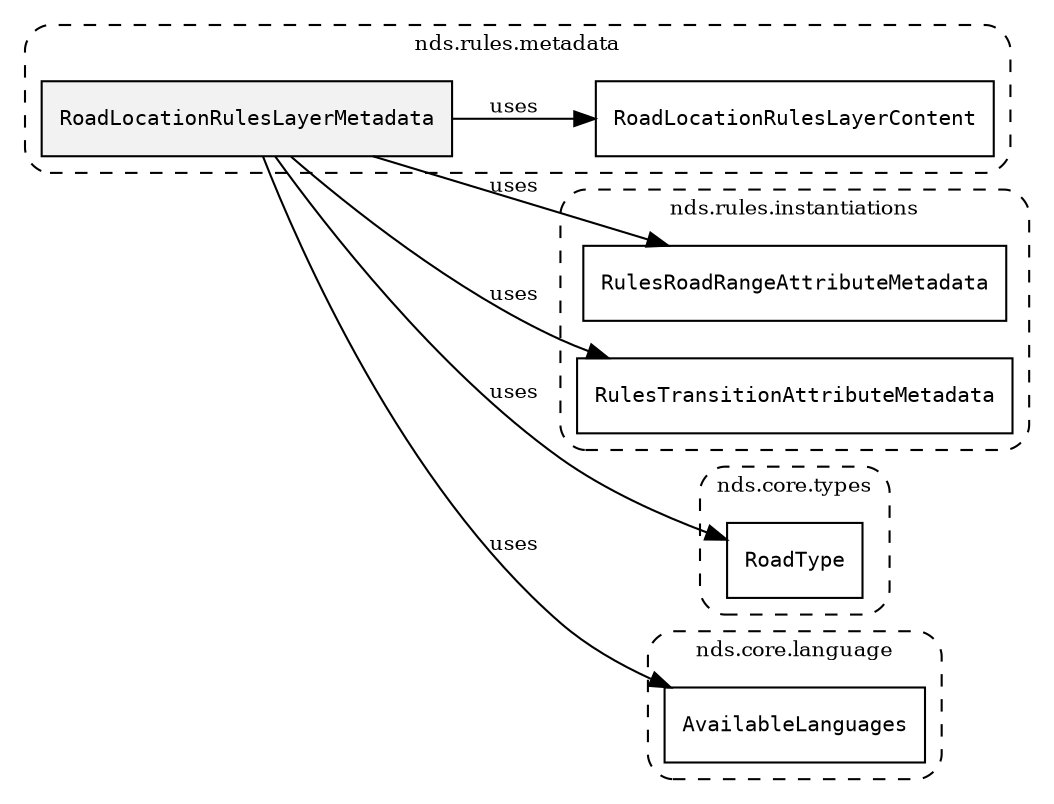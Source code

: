 /**
 * This dot file creates symbol collaboration diagram for RoadLocationRulesLayerMetadata.
 */
digraph ZSERIO
{
    node [shape=box, fontsize=10];
    rankdir="LR";
    fontsize=10;
    tooltip="RoadLocationRulesLayerMetadata collaboration diagram";

    subgraph "cluster_nds.rules.metadata"
    {
        style="dashed, rounded";
        label="nds.rules.metadata";
        tooltip="Package nds.rules.metadata";
        href="../../../content/packages/nds.rules.metadata.html#Package-nds-rules-metadata";
        target="_parent";

        "RoadLocationRulesLayerMetadata" [style="filled", fillcolor="#0000000D", target="_parent", label=<<font face="monospace"><table align="center" border="0" cellspacing="0" cellpadding="0"><tr><td href="../../../content/packages/nds.rules.metadata.html#Structure-RoadLocationRulesLayerMetadata" title="Structure defined in nds.rules.metadata">RoadLocationRulesLayerMetadata</td></tr></table></font>>];
        "RoadLocationRulesLayerContent" [target="_parent", label=<<font face="monospace"><table align="center" border="0" cellspacing="0" cellpadding="0"><tr><td href="../../../content/packages/nds.rules.metadata.html#Bitmask-RoadLocationRulesLayerContent" title="Bitmask defined in nds.rules.metadata">RoadLocationRulesLayerContent</td></tr></table></font>>];
    }

    subgraph "cluster_nds.rules.instantiations"
    {
        style="dashed, rounded";
        label="nds.rules.instantiations";
        tooltip="Package nds.rules.instantiations";
        href="../../../content/packages/nds.rules.instantiations.html#Package-nds-rules-instantiations";
        target="_parent";

        "RulesRoadRangeAttributeMetadata" [target="_parent", label=<<font face="monospace"><table align="center" border="0" cellspacing="0" cellpadding="0"><tr><td href="../../../content/packages/nds.rules.instantiations.html#InstantiateType-RulesRoadRangeAttributeMetadata" title="InstantiateType defined in nds.rules.instantiations">RulesRoadRangeAttributeMetadata</td></tr></table></font>>];
        "RulesTransitionAttributeMetadata" [target="_parent", label=<<font face="monospace"><table align="center" border="0" cellspacing="0" cellpadding="0"><tr><td href="../../../content/packages/nds.rules.instantiations.html#InstantiateType-RulesTransitionAttributeMetadata" title="InstantiateType defined in nds.rules.instantiations">RulesTransitionAttributeMetadata</td></tr></table></font>>];
    }

    subgraph "cluster_nds.core.types"
    {
        style="dashed, rounded";
        label="nds.core.types";
        tooltip="Package nds.core.types";
        href="../../../content/packages/nds.core.types.html#Package-nds-core-types";
        target="_parent";

        "RoadType" [target="_parent", label=<<font face="monospace"><table align="center" border="0" cellspacing="0" cellpadding="0"><tr><td href="../../../content/packages/nds.core.types.html#Structure-RoadType" title="Structure defined in nds.core.types">RoadType</td></tr></table></font>>];
    }

    subgraph "cluster_nds.core.language"
    {
        style="dashed, rounded";
        label="nds.core.language";
        tooltip="Package nds.core.language";
        href="../../../content/packages/nds.core.language.html#Package-nds-core-language";
        target="_parent";

        "AvailableLanguages" [target="_parent", label=<<font face="monospace"><table align="center" border="0" cellspacing="0" cellpadding="0"><tr><td href="../../../content/packages/nds.core.language.html#Structure-AvailableLanguages" title="Structure defined in nds.core.language">AvailableLanguages</td></tr></table></font>>];
    }

    "RoadLocationRulesLayerMetadata" -> "RoadLocationRulesLayerContent" [label="uses", fontsize=10];
    "RoadLocationRulesLayerMetadata" -> "RulesRoadRangeAttributeMetadata" [label="uses", fontsize=10];
    "RoadLocationRulesLayerMetadata" -> "RulesTransitionAttributeMetadata" [label="uses", fontsize=10];
    "RoadLocationRulesLayerMetadata" -> "RoadType" [label="uses", fontsize=10];
    "RoadLocationRulesLayerMetadata" -> "AvailableLanguages" [label="uses", fontsize=10];
}
